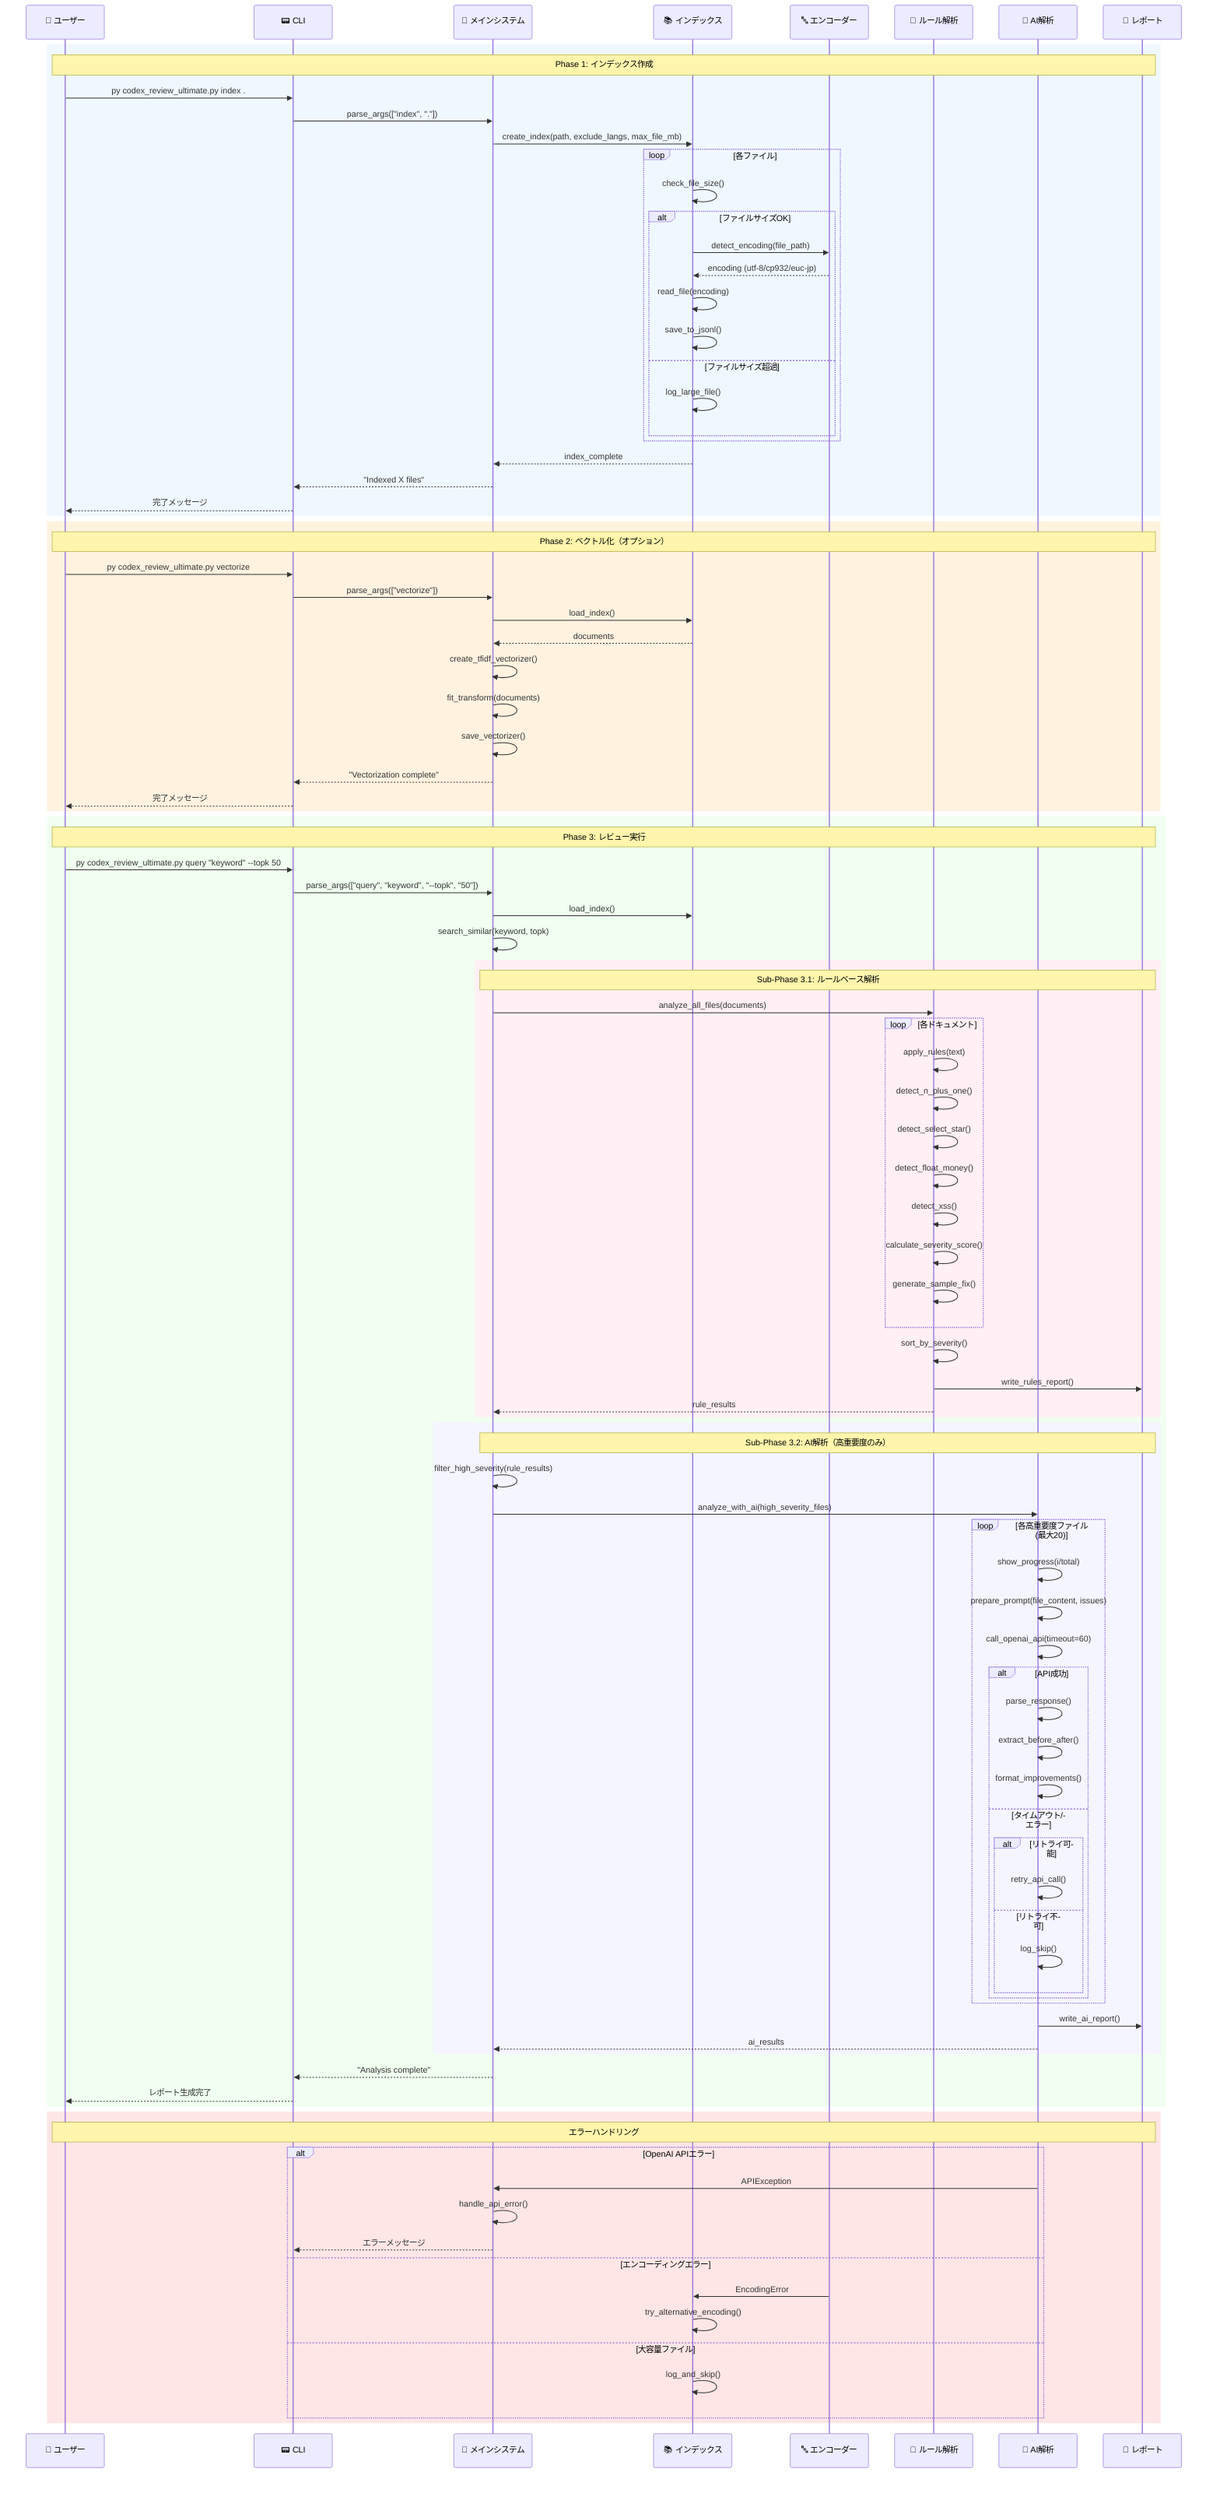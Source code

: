 sequenceDiagram
    %% コードレビューシステム シーケンス図

    participant User as 👤 ユーザー
    participant CLI as 📟 CLI
    participant Main as 🎯 メインシステム
    participant Index as 📚 インデックス
    participant Encoder as 🔤 エンコーダー
    participant Rules as 📏 ルール解析
    participant AI as 🤖 AI解析
    participant Report as 📄 レポート

    %% インデックス作成シーケンス
    rect rgb(240, 248, 255)
        note over User,Report: Phase 1: インデックス作成
        User->>CLI: py codex_review_ultimate.py index .
        CLI->>Main: parse_args(["index", "."])
        Main->>Index: create_index(path, exclude_langs, max_file_mb)

        loop 各ファイル
            Index->>Index: check_file_size()
            alt ファイルサイズOK
                Index->>Encoder: detect_encoding(file_path)
                Encoder-->>Index: encoding (utf-8/cp932/euc-jp)
                Index->>Index: read_file(encoding)
                Index->>Index: save_to_jsonl()
            else ファイルサイズ超過
                Index->>Index: log_large_file()
            end
        end

        Index-->>Main: index_complete
        Main-->>CLI: "Indexed X files"
        CLI-->>User: 完了メッセージ
    end

    %% ベクトル化シーケンス
    rect rgb(255, 243, 224)
        note over User,Report: Phase 2: ベクトル化（オプション）
        User->>CLI: py codex_review_ultimate.py vectorize
        CLI->>Main: parse_args(["vectorize"])
        Main->>Index: load_index()
        Index-->>Main: documents
        Main->>Main: create_tfidf_vectorizer()
        Main->>Main: fit_transform(documents)
        Main->>Main: save_vectorizer()
        Main-->>CLI: "Vectorization complete"
        CLI-->>User: 完了メッセージ
    end

    %% レビュー実行シーケンス
    rect rgb(240, 255, 240)
        note over User,Report: Phase 3: レビュー実行
        User->>CLI: py codex_review_ultimate.py query "keyword" --topk 50
        CLI->>Main: parse_args(["query", "keyword", "--topk", "50"])
        Main->>Index: load_index()
        Main->>Main: search_similar(keyword, topk)

        %% ルールベース解析
        rect rgb(255, 240, 245)
            note over Main,Report: Sub-Phase 3.1: ルールベース解析
            Main->>Rules: analyze_all_files(documents)

            loop 各ドキュメント
                Rules->>Rules: apply_rules(text)
                Rules->>Rules: detect_n_plus_one()
                Rules->>Rules: detect_select_star()
                Rules->>Rules: detect_float_money()
                Rules->>Rules: detect_xss()
                Rules->>Rules: calculate_severity_score()
                Rules->>Rules: generate_sample_fix()
            end

            Rules->>Rules: sort_by_severity()
            Rules->>Report: write_rules_report()
            Rules-->>Main: rule_results
        end

        %% AI解析
        rect rgb(245, 245, 255)
            note over Main,Report: Sub-Phase 3.2: AI解析（高重要度のみ）
            Main->>Main: filter_high_severity(rule_results)
            Main->>AI: analyze_with_ai(high_severity_files)

            loop 各高重要度ファイル (最大20)
                AI->>AI: show_progress(i/total)
                AI->>AI: prepare_prompt(file_content, issues)
                AI->>AI: call_openai_api(timeout=60)

                alt API成功
                    AI->>AI: parse_response()
                    AI->>AI: extract_before_after()
                    AI->>AI: format_improvements()
                else タイムアウト/エラー
                    alt リトライ可能
                        AI->>AI: retry_api_call()
                    else リトライ不可
                        AI->>AI: log_skip()
                    end
                end
            end

            AI->>Report: write_ai_report()
            AI-->>Main: ai_results
        end

        Main-->>CLI: "Analysis complete"
        CLI-->>User: レポート生成完了
    end

    %% エラーハンドリング
    rect rgb(255, 230, 230)
        note over User,Report: エラーハンドリング
        alt OpenAI APIエラー
            AI->>Main: APIException
            Main->>Main: handle_api_error()
            Main-->>CLI: エラーメッセージ
        else エンコーディングエラー
            Encoder->>Index: EncodingError
            Index->>Index: try_alternative_encoding()
        else 大容量ファイル
            Index->>Index: log_and_skip()
        end
    end